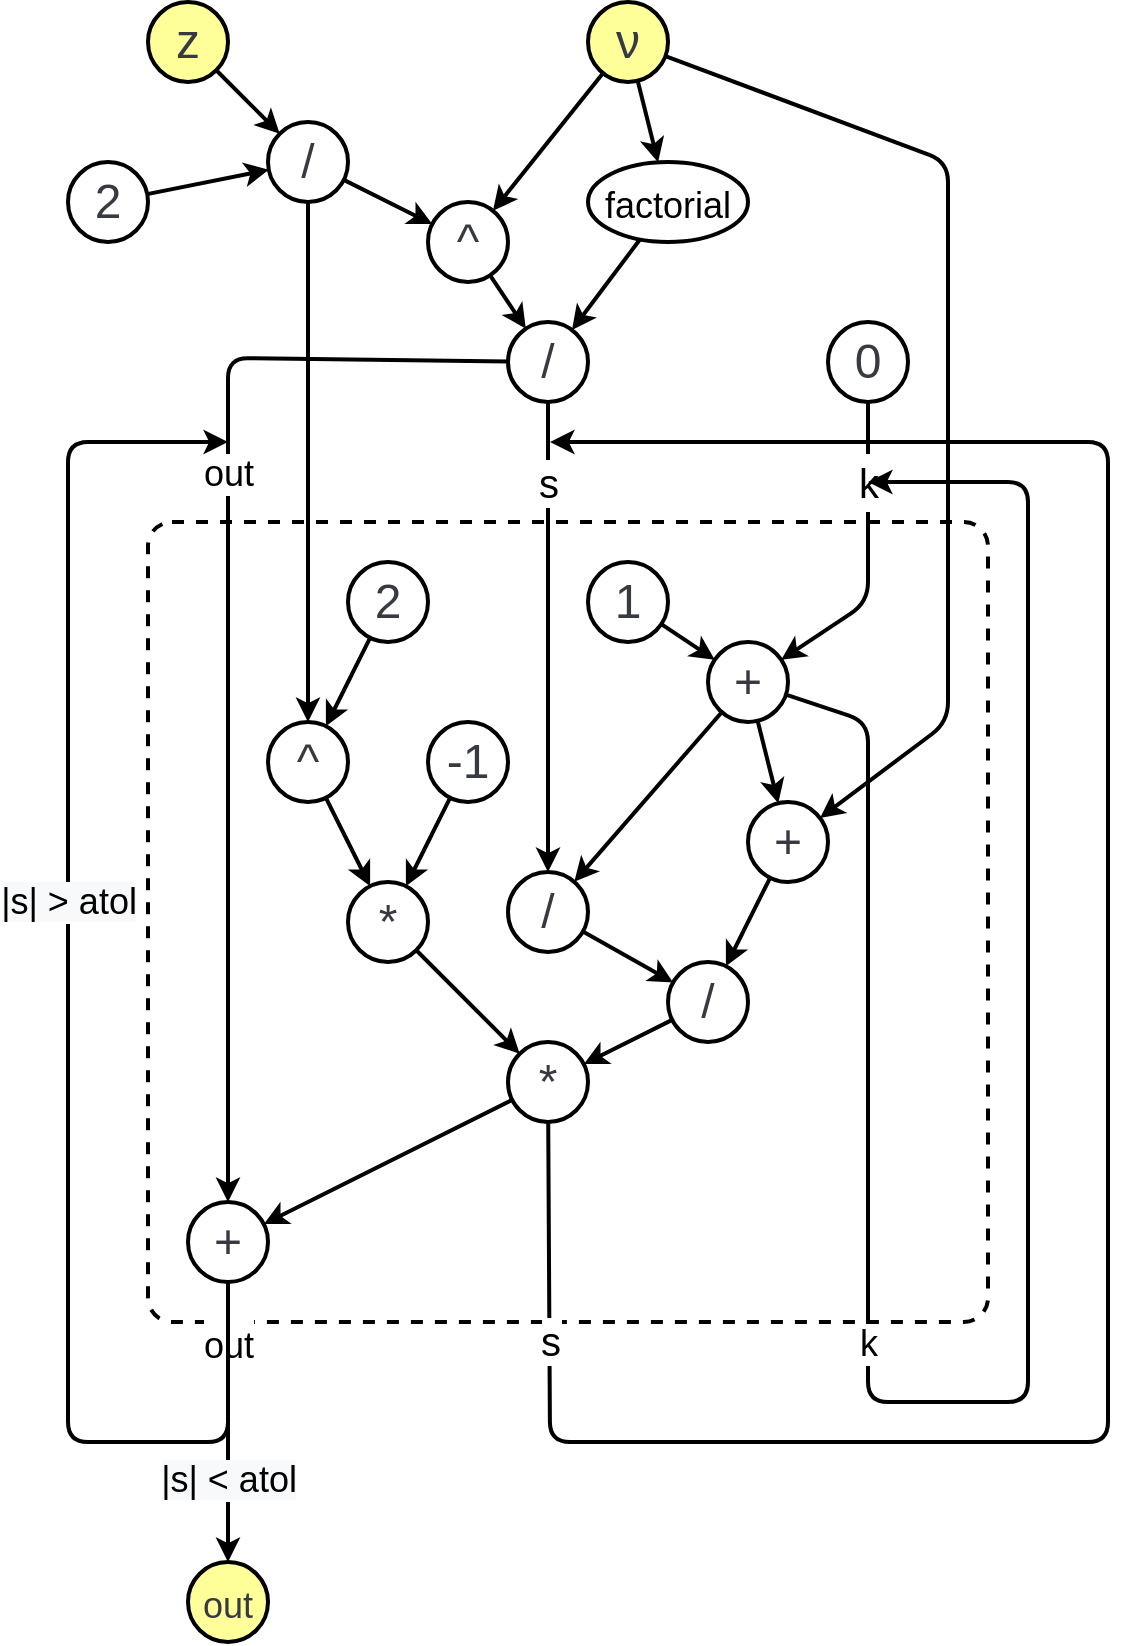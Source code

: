 <mxfile version="12.6.5" type="device"><diagram id="OS1NszOKVd4j6YWC0jY-" name="Page-1"><mxGraphModel dx="1341" dy="811" grid="1" gridSize="10" guides="1" tooltips="1" connect="1" arrows="1" fold="1" page="1" pageScale="1" pageWidth="600" pageHeight="900" math="0" shadow="0"><root><mxCell id="0"/><mxCell id="1" parent="0"/><mxCell id="mKc8-weKQaWwDb2eTzrg-1" value="&lt;font color=&quot;#383a42&quot; face=&quot;consolas, sans-serif&quot; style=&quot;font-size: 24px;&quot;&gt;&lt;span style=&quot;font-size: 24px; white-space: pre-wrap;&quot;&gt;z&lt;/span&gt;&lt;/font&gt;" style="ellipse;whiteSpace=wrap;html=1;aspect=fixed;strokeWidth=2;fontSize=24;fillColor=#FFFF99;" vertex="1" parent="1"><mxGeometry x="80" y="40" width="40" height="40" as="geometry"/></mxCell><mxCell id="mKc8-weKQaWwDb2eTzrg-2" value="&lt;span id=&quot;docs-internal-guid-0ccc8eca-7fff-1ee5-aab9-211265d7b336&quot; style=&quot;font-size: 24px; white-space: normal;&quot;&gt;&lt;span style=&quot;font-size: 24px; font-family: consolas, sans-serif; color: rgb(56, 58, 66); background-color: transparent; vertical-align: baseline; white-space: pre-wrap;&quot;&gt;ν&lt;/span&gt;&lt;/span&gt;" style="ellipse;whiteSpace=wrap;html=1;aspect=fixed;strokeWidth=2;fontSize=24;fillColor=#FFFF99;" vertex="1" parent="1"><mxGeometry x="300" y="40" width="40" height="40" as="geometry"/></mxCell><mxCell id="mKc8-weKQaWwDb2eTzrg-3" value="&lt;font color=&quot;#383a42&quot; face=&quot;consolas, sans-serif&quot; style=&quot;font-size: 24px;&quot;&gt;&lt;span style=&quot;font-size: 24px; white-space: pre-wrap;&quot;&gt;2&lt;/span&gt;&lt;/font&gt;" style="ellipse;whiteSpace=wrap;html=1;aspect=fixed;strokeWidth=2;fontSize=24;" vertex="1" parent="1"><mxGeometry x="40" y="120" width="40" height="40" as="geometry"/></mxCell><mxCell id="mKc8-weKQaWwDb2eTzrg-4" value="&lt;font color=&quot;#383a42&quot; face=&quot;consolas, sans-serif&quot; style=&quot;font-size: 24px;&quot;&gt;&lt;span style=&quot;font-size: 24px; white-space: pre-wrap;&quot;&gt;/&lt;/span&gt;&lt;/font&gt;" style="ellipse;whiteSpace=wrap;html=1;aspect=fixed;strokeWidth=2;fontSize=24;" vertex="1" parent="1"><mxGeometry x="140" y="100" width="40" height="40" as="geometry"/></mxCell><mxCell id="mKc8-weKQaWwDb2eTzrg-9" value="" style="endArrow=classic;html=1;strokeWidth=2;fontSize=24;" edge="1" parent="1" source="mKc8-weKQaWwDb2eTzrg-1" target="mKc8-weKQaWwDb2eTzrg-4"><mxGeometry width="50" height="50" relative="1" as="geometry"><mxPoint x="100" y="190" as="sourcePoint"/><mxPoint x="150" y="90" as="targetPoint"/></mxGeometry></mxCell><mxCell id="mKc8-weKQaWwDb2eTzrg-10" value="" style="endArrow=classic;html=1;strokeWidth=2;fontSize=24;" edge="1" parent="1" source="mKc8-weKQaWwDb2eTzrg-3" target="mKc8-weKQaWwDb2eTzrg-4"><mxGeometry width="50" height="50" relative="1" as="geometry"><mxPoint x="100" y="190" as="sourcePoint"/><mxPoint x="150" y="140" as="targetPoint"/></mxGeometry></mxCell><mxCell id="mKc8-weKQaWwDb2eTzrg-11" value="&lt;font color=&quot;#383a42&quot; face=&quot;consolas, sans-serif&quot; style=&quot;font-size: 24px;&quot;&gt;&lt;span style=&quot;font-size: 24px; white-space: pre-wrap;&quot;&gt;^&lt;/span&gt;&lt;/font&gt;" style="ellipse;whiteSpace=wrap;html=1;aspect=fixed;strokeWidth=2;fontSize=24;" vertex="1" parent="1"><mxGeometry x="220" y="140" width="40" height="40" as="geometry"/></mxCell><mxCell id="mKc8-weKQaWwDb2eTzrg-12" value="&lt;font color=&quot;#383a42&quot; face=&quot;consolas, sans-serif&quot; style=&quot;font-size: 24px;&quot;&gt;&lt;span style=&quot;font-size: 24px; white-space: pre-wrap;&quot;&gt;/&lt;/span&gt;&lt;/font&gt;" style="ellipse;whiteSpace=wrap;html=1;aspect=fixed;strokeWidth=2;fontSize=24;" vertex="1" parent="1"><mxGeometry x="260" y="200" width="40" height="40" as="geometry"/></mxCell><mxCell id="mKc8-weKQaWwDb2eTzrg-13" value="" style="endArrow=classic;html=1;strokeWidth=2;fontSize=24;" edge="1" parent="1" source="mKc8-weKQaWwDb2eTzrg-4" target="mKc8-weKQaWwDb2eTzrg-11"><mxGeometry width="50" height="50" relative="1" as="geometry"><mxPoint x="138.944" y="47.889" as="sourcePoint"/><mxPoint x="161.056" y="92.111" as="targetPoint"/></mxGeometry></mxCell><mxCell id="mKc8-weKQaWwDb2eTzrg-14" value="" style="endArrow=classic;html=1;strokeWidth=2;fontSize=24;" edge="1" parent="1" source="mKc8-weKQaWwDb2eTzrg-2" target="mKc8-weKQaWwDb2eTzrg-11"><mxGeometry width="50" height="50" relative="1" as="geometry"><mxPoint x="187.889" y="118.944" as="sourcePoint"/><mxPoint x="310" y="130" as="targetPoint"/></mxGeometry></mxCell><mxCell id="mKc8-weKQaWwDb2eTzrg-15" value="&lt;font style=&quot;font-size: 18px&quot;&gt;factorial&lt;/font&gt;" style="ellipse;whiteSpace=wrap;html=1;strokeWidth=2;fontSize=24;" vertex="1" parent="1"><mxGeometry x="300" y="120" width="80" height="40" as="geometry"/></mxCell><mxCell id="mKc8-weKQaWwDb2eTzrg-16" value="" style="endArrow=classic;html=1;strokeWidth=2;fontSize=24;" edge="1" parent="1" source="mKc8-weKQaWwDb2eTzrg-2" target="mKc8-weKQaWwDb2eTzrg-15"><mxGeometry width="50" height="50" relative="1" as="geometry"><mxPoint x="283.788" y="49.011" as="sourcePoint"/><mxPoint x="256.325" y="131.026" as="targetPoint"/></mxGeometry></mxCell><mxCell id="mKc8-weKQaWwDb2eTzrg-17" value="" style="endArrow=classic;html=1;strokeWidth=2;fontSize=24;" edge="1" parent="1" source="mKc8-weKQaWwDb2eTzrg-11" target="mKc8-weKQaWwDb2eTzrg-12"><mxGeometry width="50" height="50" relative="1" as="geometry"><mxPoint x="187.889" y="118.944" as="sourcePoint"/><mxPoint x="232.111" y="141.056" as="targetPoint"/></mxGeometry></mxCell><mxCell id="mKc8-weKQaWwDb2eTzrg-18" value="" style="endArrow=classic;html=1;strokeWidth=2;fontSize=24;" edge="1" parent="1" source="mKc8-weKQaWwDb2eTzrg-15" target="mKc8-weKQaWwDb2eTzrg-12"><mxGeometry width="50" height="50" relative="1" as="geometry"><mxPoint x="267.889" y="158.944" as="sourcePoint"/><mxPoint x="400" y="180" as="targetPoint"/></mxGeometry></mxCell><mxCell id="mKc8-weKQaWwDb2eTzrg-19" value="" style="rounded=1;whiteSpace=wrap;html=1;strokeWidth=2;fontSize=24;dashed=1;fillColor=none;arcSize=3;" vertex="1" parent="1"><mxGeometry x="80" y="300" width="420" height="400" as="geometry"/></mxCell><mxCell id="mKc8-weKQaWwDb2eTzrg-20" value="&lt;font color=&quot;#383a42&quot; face=&quot;consolas, sans-serif&quot; style=&quot;font-size: 24px;&quot;&gt;&lt;span style=&quot;font-size: 24px; white-space: pre-wrap;&quot;&gt;^&lt;/span&gt;&lt;/font&gt;" style="ellipse;whiteSpace=wrap;html=1;aspect=fixed;strokeWidth=2;fontSize=24;" vertex="1" parent="1"><mxGeometry x="140" y="400" width="40" height="40" as="geometry"/></mxCell><mxCell id="mKc8-weKQaWwDb2eTzrg-21" value="" style="endArrow=classic;html=1;strokeWidth=2;fontSize=24;" edge="1" parent="1" source="mKc8-weKQaWwDb2eTzrg-4" target="mKc8-weKQaWwDb2eTzrg-20"><mxGeometry width="50" height="50" relative="1" as="geometry"><mxPoint x="138.944" y="47.889" as="sourcePoint"/><mxPoint x="161.056" y="92.111" as="targetPoint"/></mxGeometry></mxCell><mxCell id="mKc8-weKQaWwDb2eTzrg-22" value="&lt;font color=&quot;#383a42&quot; face=&quot;consolas, sans-serif&quot; style=&quot;font-size: 24px;&quot;&gt;&lt;span style=&quot;font-size: 24px; white-space: pre-wrap;&quot;&gt;2&lt;/span&gt;&lt;/font&gt;" style="ellipse;whiteSpace=wrap;html=1;aspect=fixed;strokeWidth=2;fontSize=24;" vertex="1" parent="1"><mxGeometry x="180" y="320" width="40" height="40" as="geometry"/></mxCell><mxCell id="mKc8-weKQaWwDb2eTzrg-23" value="" style="endArrow=classic;html=1;strokeWidth=2;fontSize=24;" edge="1" parent="1" source="mKc8-weKQaWwDb2eTzrg-22" target="mKc8-weKQaWwDb2eTzrg-20"><mxGeometry width="50" height="50" relative="1" as="geometry"><mxPoint x="155.53" y="440" as="sourcePoint"/><mxPoint x="224.474" y="332.111" as="targetPoint"/></mxGeometry></mxCell><mxCell id="mKc8-weKQaWwDb2eTzrg-24" value="&lt;font color=&quot;#383a42&quot; face=&quot;consolas, sans-serif&quot; style=&quot;font-size: 24px&quot;&gt;&lt;span style=&quot;font-size: 24px ; white-space: pre-wrap&quot;&gt;*&lt;/span&gt;&lt;/font&gt;" style="ellipse;whiteSpace=wrap;html=1;aspect=fixed;strokeWidth=2;fontSize=24;" vertex="1" parent="1"><mxGeometry x="260" y="560" width="40" height="40" as="geometry"/></mxCell><mxCell id="mKc8-weKQaWwDb2eTzrg-25" value="&lt;font color=&quot;#383a42&quot; face=&quot;consolas, sans-serif&quot; style=&quot;font-size: 24px&quot;&gt;&lt;span style=&quot;font-size: 24px ; white-space: pre-wrap&quot;&gt;+&lt;/span&gt;&lt;/font&gt;" style="ellipse;whiteSpace=wrap;html=1;aspect=fixed;strokeWidth=2;fontSize=24;" vertex="1" parent="1"><mxGeometry x="360" y="360" width="40" height="40" as="geometry"/></mxCell><mxCell id="mKc8-weKQaWwDb2eTzrg-26" value="&lt;font color=&quot;#383a42&quot; face=&quot;consolas, sans-serif&quot; style=&quot;font-size: 24px&quot;&gt;&lt;span style=&quot;font-size: 24px ; white-space: pre-wrap&quot;&gt;+&lt;/span&gt;&lt;/font&gt;" style="ellipse;whiteSpace=wrap;html=1;aspect=fixed;strokeWidth=2;fontSize=24;" vertex="1" parent="1"><mxGeometry x="380" y="440" width="40" height="40" as="geometry"/></mxCell><mxCell id="mKc8-weKQaWwDb2eTzrg-27" value="" style="endArrow=classic;html=1;strokeWidth=2;fontSize=24;" edge="1" parent="1" source="mKc8-weKQaWwDb2eTzrg-2" target="mKc8-weKQaWwDb2eTzrg-26"><mxGeometry width="50" height="50" relative="1" as="geometry"><mxPoint x="296.268" y="48.993" as="sourcePoint"/><mxPoint x="450" y="280" as="targetPoint"/><Array as="points"><mxPoint x="480" y="120"/><mxPoint x="480" y="400"/></Array></mxGeometry></mxCell><mxCell id="mKc8-weKQaWwDb2eTzrg-29" value="" style="endArrow=classic;html=1;strokeWidth=2;fontSize=24;" edge="1" parent="1" source="mKc8-weKQaWwDb2eTzrg-25" target="mKc8-weKQaWwDb2eTzrg-26"><mxGeometry width="50" height="50" relative="1" as="geometry"><mxPoint x="247.27" y="288.159" as="sourcePoint"/><mxPoint x="218.159" y="301.619" as="targetPoint"/></mxGeometry></mxCell><mxCell id="mKc8-weKQaWwDb2eTzrg-31" value="" style="endArrow=classic;html=1;strokeWidth=2;fontSize=24;" edge="1" parent="1" source="mKc8-weKQaWwDb2eTzrg-20" target="mKc8-weKQaWwDb2eTzrg-40"><mxGeometry width="50" height="50" relative="1" as="geometry"><mxPoint x="247.27" y="288.159" as="sourcePoint"/><mxPoint x="253" y="591" as="targetPoint"/></mxGeometry></mxCell><mxCell id="mKc8-weKQaWwDb2eTzrg-32" value="" style="endArrow=classic;html=1;strokeWidth=2;fontSize=20;" edge="1" parent="1" source="mKc8-weKQaWwDb2eTzrg-12" target="mKc8-weKQaWwDb2eTzrg-34"><mxGeometry width="50" height="50" relative="1" as="geometry"><mxPoint x="250.597" y="404.851" as="sourcePoint"/><mxPoint x="209.403" y="415.149" as="targetPoint"/></mxGeometry></mxCell><mxCell id="mKc8-weKQaWwDb2eTzrg-33" value="s" style="text;html=1;align=center;verticalAlign=middle;resizable=0;points=[];labelBackgroundColor=#ffffff;fontSize=20;" vertex="1" connectable="0" parent="mKc8-weKQaWwDb2eTzrg-32"><mxGeometry x="-0.204" y="-3" relative="1" as="geometry"><mxPoint x="3" y="-54" as="offset"/></mxGeometry></mxCell><mxCell id="mKc8-weKQaWwDb2eTzrg-34" value="&lt;font color=&quot;#383a42&quot; face=&quot;consolas, sans-serif&quot; style=&quot;font-size: 24px;&quot;&gt;&lt;span style=&quot;font-size: 24px; white-space: pre-wrap;&quot;&gt;/&lt;/span&gt;&lt;/font&gt;" style="ellipse;whiteSpace=wrap;html=1;aspect=fixed;strokeWidth=2;fontSize=24;" vertex="1" parent="1"><mxGeometry x="260" y="475" width="40" height="40" as="geometry"/></mxCell><mxCell id="mKc8-weKQaWwDb2eTzrg-35" value="" style="endArrow=classic;html=1;strokeWidth=2;fontSize=24;" edge="1" parent="1" source="mKc8-weKQaWwDb2eTzrg-25" target="mKc8-weKQaWwDb2eTzrg-34"><mxGeometry width="50" height="50" relative="1" as="geometry"><mxPoint x="361.654" y="416.254" as="sourcePoint"/><mxPoint x="388.375" y="453.725" as="targetPoint"/></mxGeometry></mxCell><mxCell id="mKc8-weKQaWwDb2eTzrg-36" value="&lt;font color=&quot;#383a42&quot; face=&quot;consolas, sans-serif&quot; style=&quot;font-size: 24px;&quot;&gt;&lt;span style=&quot;font-size: 24px; white-space: pre-wrap;&quot;&gt;/&lt;/span&gt;&lt;/font&gt;" style="ellipse;whiteSpace=wrap;html=1;aspect=fixed;strokeWidth=2;fontSize=24;" vertex="1" parent="1"><mxGeometry x="340" y="520" width="40" height="40" as="geometry"/></mxCell><mxCell id="mKc8-weKQaWwDb2eTzrg-37" value="" style="endArrow=classic;html=1;strokeWidth=2;fontSize=24;" edge="1" parent="1" source="mKc8-weKQaWwDb2eTzrg-34" target="mKc8-weKQaWwDb2eTzrg-36"><mxGeometry width="50" height="50" relative="1" as="geometry"><mxPoint x="360.006" y="417.324" as="sourcePoint"/><mxPoint x="339.923" y="452.635" as="targetPoint"/></mxGeometry></mxCell><mxCell id="mKc8-weKQaWwDb2eTzrg-38" value="" style="endArrow=classic;html=1;strokeWidth=2;fontSize=24;" edge="1" parent="1" source="mKc8-weKQaWwDb2eTzrg-26" target="mKc8-weKQaWwDb2eTzrg-36"><mxGeometry width="50" height="50" relative="1" as="geometry"><mxPoint x="338.944" y="487.889" as="sourcePoint"/><mxPoint x="361.056" y="532.111" as="targetPoint"/></mxGeometry></mxCell><mxCell id="mKc8-weKQaWwDb2eTzrg-39" value="" style="endArrow=classic;html=1;strokeWidth=2;fontSize=24;" edge="1" parent="1" source="mKc8-weKQaWwDb2eTzrg-36" target="mKc8-weKQaWwDb2eTzrg-24"><mxGeometry width="50" height="50" relative="1" as="geometry"><mxPoint x="338.944" y="487.889" as="sourcePoint"/><mxPoint x="361.056" y="532.111" as="targetPoint"/></mxGeometry></mxCell><mxCell id="mKc8-weKQaWwDb2eTzrg-40" value="&lt;font color=&quot;#383a42&quot; face=&quot;consolas, sans-serif&quot; style=&quot;font-size: 24px&quot;&gt;&lt;span style=&quot;font-size: 24px ; white-space: pre-wrap&quot;&gt;*&lt;/span&gt;&lt;/font&gt;" style="ellipse;whiteSpace=wrap;html=1;aspect=fixed;strokeWidth=2;fontSize=24;" vertex="1" parent="1"><mxGeometry x="180" y="480" width="40" height="40" as="geometry"/></mxCell><mxCell id="mKc8-weKQaWwDb2eTzrg-41" value="&lt;font color=&quot;#383a42&quot; face=&quot;consolas, sans-serif&quot; style=&quot;font-size: 24px&quot;&gt;&lt;span style=&quot;font-size: 24px ; white-space: pre-wrap&quot;&gt;-1&lt;/span&gt;&lt;/font&gt;" style="ellipse;whiteSpace=wrap;html=1;aspect=fixed;strokeWidth=2;fontSize=24;" vertex="1" parent="1"><mxGeometry x="220" y="400" width="40" height="40" as="geometry"/></mxCell><mxCell id="mKc8-weKQaWwDb2eTzrg-42" value="" style="endArrow=classic;html=1;strokeWidth=2;fontSize=24;" edge="1" parent="1" source="mKc8-weKQaWwDb2eTzrg-41" target="mKc8-weKQaWwDb2eTzrg-40"><mxGeometry width="50" height="50" relative="1" as="geometry"><mxPoint x="338.944" y="487.889" as="sourcePoint"/><mxPoint x="361.056" y="532.111" as="targetPoint"/></mxGeometry></mxCell><mxCell id="mKc8-weKQaWwDb2eTzrg-43" value="" style="endArrow=classic;html=1;strokeWidth=2;fontSize=24;" edge="1" parent="1" source="mKc8-weKQaWwDb2eTzrg-40" target="mKc8-weKQaWwDb2eTzrg-24"><mxGeometry width="50" height="50" relative="1" as="geometry"><mxPoint x="262.078" y="488.364" as="sourcePoint"/><mxPoint x="247.878" y="521.617" as="targetPoint"/></mxGeometry></mxCell><mxCell id="mKc8-weKQaWwDb2eTzrg-44" value="s" style="endArrow=classic;html=1;strokeWidth=2;fontSize=20;" edge="1" parent="1" source="mKc8-weKQaWwDb2eTzrg-24"><mxGeometry x="-0.821" width="50" height="50" relative="1" as="geometry"><mxPoint x="246.785" y="558.814" as="sourcePoint"/><mxPoint x="281" y="260" as="targetPoint"/><Array as="points"><mxPoint x="281" y="760"/><mxPoint x="560" y="760"/><mxPoint x="560" y="260"/></Array><mxPoint as="offset"/></mxGeometry></mxCell><mxCell id="mKc8-weKQaWwDb2eTzrg-48" value="&lt;font color=&quot;#383a42&quot; face=&quot;consolas, sans-serif&quot; style=&quot;font-size: 24px&quot;&gt;&lt;span style=&quot;font-size: 24px ; white-space: pre-wrap&quot;&gt;1&lt;/span&gt;&lt;/font&gt;" style="ellipse;whiteSpace=wrap;html=1;aspect=fixed;strokeWidth=2;fontSize=24;" vertex="1" parent="1"><mxGeometry x="300" y="320" width="40" height="40" as="geometry"/></mxCell><mxCell id="mKc8-weKQaWwDb2eTzrg-51" value="" style="endArrow=classic;html=1;strokeWidth=2;fontSize=24;" edge="1" parent="1" source="mKc8-weKQaWwDb2eTzrg-48" target="mKc8-weKQaWwDb2eTzrg-25"><mxGeometry width="50" height="50" relative="1" as="geometry"><mxPoint x="379.994" y="417.324" as="sourcePoint"/><mxPoint x="400.077" y="452.635" as="targetPoint"/></mxGeometry></mxCell><mxCell id="mKc8-weKQaWwDb2eTzrg-52" value="&lt;font style=&quot;font-size: 20px&quot;&gt;k&lt;/font&gt;" style="endArrow=classic;html=1;strokeWidth=2;fontSize=24;" edge="1" parent="1" source="mKc8-weKQaWwDb2eTzrg-56" target="mKc8-weKQaWwDb2eTzrg-25"><mxGeometry x="-0.474" width="50" height="50" relative="1" as="geometry"><mxPoint x="403.303" y="268.845" as="sourcePoint"/><mxPoint x="361.056" y="382.111" as="targetPoint"/><Array as="points"><mxPoint x="440" y="340"/></Array><mxPoint as="offset"/></mxGeometry></mxCell><mxCell id="mKc8-weKQaWwDb2eTzrg-56" value="&lt;font color=&quot;#383a42&quot; face=&quot;consolas, sans-serif&quot; style=&quot;font-size: 24px&quot;&gt;&lt;span style=&quot;font-size: 24px ; white-space: pre-wrap&quot;&gt;0&lt;/span&gt;&lt;/font&gt;" style="ellipse;whiteSpace=wrap;html=1;aspect=fixed;strokeWidth=2;fontSize=24;" vertex="1" parent="1"><mxGeometry x="420" y="200" width="40" height="40" as="geometry"/></mxCell><mxCell id="mKc8-weKQaWwDb2eTzrg-59" value="" style="endArrow=classic;html=1;strokeWidth=2;fontSize=24;" edge="1" parent="1" source="mKc8-weKQaWwDb2eTzrg-25"><mxGeometry width="50" height="50" relative="1" as="geometry"><mxPoint x="379.994" y="417.324" as="sourcePoint"/><mxPoint x="440" y="280" as="targetPoint"/><Array as="points"><mxPoint x="440" y="400"/><mxPoint x="440" y="740"/><mxPoint x="520" y="740"/><mxPoint x="520" y="280"/></Array></mxGeometry></mxCell><mxCell id="mKc8-weKQaWwDb2eTzrg-69" value="k" style="text;html=1;align=center;verticalAlign=middle;resizable=0;points=[];labelBackgroundColor=#ffffff;fontSize=18;" vertex="1" connectable="0" parent="mKc8-weKQaWwDb2eTzrg-59"><mxGeometry x="0.821" relative="1" as="geometry"><mxPoint x="-80" y="420.75" as="offset"/></mxGeometry></mxCell><mxCell id="mKc8-weKQaWwDb2eTzrg-63" value="&lt;font color=&quot;#383a42&quot; face=&quot;consolas, sans-serif&quot; style=&quot;font-size: 24px&quot;&gt;&lt;span style=&quot;font-size: 24px ; white-space: pre-wrap&quot;&gt;+&lt;/span&gt;&lt;/font&gt;" style="ellipse;whiteSpace=wrap;html=1;aspect=fixed;strokeWidth=2;fontSize=24;" vertex="1" parent="1"><mxGeometry x="100" y="640" width="40" height="40" as="geometry"/></mxCell><mxCell id="mKc8-weKQaWwDb2eTzrg-64" value="" style="endArrow=classic;html=1;strokeWidth=2;fontSize=24;" edge="1" parent="1" source="mKc8-weKQaWwDb2eTzrg-12" target="mKc8-weKQaWwDb2eTzrg-63"><mxGeometry width="50" height="50" relative="1" as="geometry"><mxPoint x="120" y="240" as="sourcePoint"/><mxPoint x="140.002" y="570.081" as="targetPoint"/><Array as="points"><mxPoint x="120" y="218"/></Array></mxGeometry></mxCell><mxCell id="mKc8-weKQaWwDb2eTzrg-67" value="out" style="text;html=1;align=center;verticalAlign=middle;resizable=0;points=[];labelBackgroundColor=#ffffff;fontSize=18;" vertex="1" connectable="0" parent="mKc8-weKQaWwDb2eTzrg-64"><mxGeometry x="-0.355" y="1" relative="1" as="geometry"><mxPoint x="-1" y="17.05" as="offset"/></mxGeometry></mxCell><mxCell id="mKc8-weKQaWwDb2eTzrg-65" value="" style="endArrow=classic;html=1;strokeWidth=2;fontSize=24;" edge="1" parent="1" source="mKc8-weKQaWwDb2eTzrg-24" target="mKc8-weKQaWwDb2eTzrg-63"><mxGeometry width="50" height="50" relative="1" as="geometry"><mxPoint x="246.785" y="558.814" as="sourcePoint"/><mxPoint x="262.978" y="601.273" as="targetPoint"/></mxGeometry></mxCell><mxCell id="mKc8-weKQaWwDb2eTzrg-66" value="&lt;font style=&quot;font-size: 18px&quot;&gt;out&lt;/font&gt;" style="endArrow=classic;html=1;strokeWidth=2;fontSize=24;" edge="1" parent="1" source="mKc8-weKQaWwDb2eTzrg-63"><mxGeometry x="-0.919" width="50" height="50" relative="1" as="geometry"><mxPoint x="120" y="650" as="sourcePoint"/><mxPoint x="120" y="260" as="targetPoint"/><Array as="points"><mxPoint x="120" y="760"/><mxPoint x="40" y="760"/><mxPoint x="40" y="260"/></Array><mxPoint as="offset"/></mxGeometry></mxCell><mxCell id="mKc8-weKQaWwDb2eTzrg-74" value="&lt;span style=&quot;background-color: rgb(248 , 249 , 250)&quot;&gt;|s| &amp;gt; atol&lt;/span&gt;" style="text;html=1;align=center;verticalAlign=middle;resizable=0;points=[];labelBackgroundColor=#ffffff;fontSize=18;" vertex="1" connectable="0" parent="mKc8-weKQaWwDb2eTzrg-66"><mxGeometry x="0.162" relative="1" as="geometry"><mxPoint as="offset"/></mxGeometry></mxCell><mxCell id="mKc8-weKQaWwDb2eTzrg-70" value="" style="endArrow=classic;html=1;strokeWidth=2;fontSize=24;" edge="1" parent="1" source="mKc8-weKQaWwDb2eTzrg-63" target="mKc8-weKQaWwDb2eTzrg-71"><mxGeometry width="50" height="50" relative="1" as="geometry"><mxPoint x="272.111" y="598.944" as="sourcePoint"/><mxPoint x="120" y="800" as="targetPoint"/></mxGeometry></mxCell><mxCell id="mKc8-weKQaWwDb2eTzrg-73" value="&lt;span style=&quot;background-color: rgb(248 , 249 , 250)&quot;&gt;|s| &amp;lt; atol&lt;/span&gt;" style="text;html=1;align=center;verticalAlign=middle;resizable=0;points=[];labelBackgroundColor=#ffffff;fontSize=18;" vertex="1" connectable="0" parent="mKc8-weKQaWwDb2eTzrg-70"><mxGeometry x="0.412" relative="1" as="geometry"><mxPoint as="offset"/></mxGeometry></mxCell><mxCell id="mKc8-weKQaWwDb2eTzrg-71" value="&lt;span id=&quot;docs-internal-guid-0ccc8eca-7fff-1ee5-aab9-211265d7b336&quot; style=&quot;white-space: normal&quot;&gt;&lt;span style=&quot;font-family: &amp;#34;consolas&amp;#34; , sans-serif ; color: rgb(56 , 58 , 66) ; background-color: transparent ; vertical-align: baseline ; white-space: pre-wrap&quot;&gt;&lt;font style=&quot;font-size: 18px&quot;&gt;out&lt;/font&gt;&lt;/span&gt;&lt;/span&gt;" style="ellipse;whiteSpace=wrap;html=1;aspect=fixed;strokeWidth=2;fontSize=24;fillColor=#FFFF99;" vertex="1" parent="1"><mxGeometry x="100" y="820" width="40" height="40" as="geometry"/></mxCell></root></mxGraphModel></diagram></mxfile>